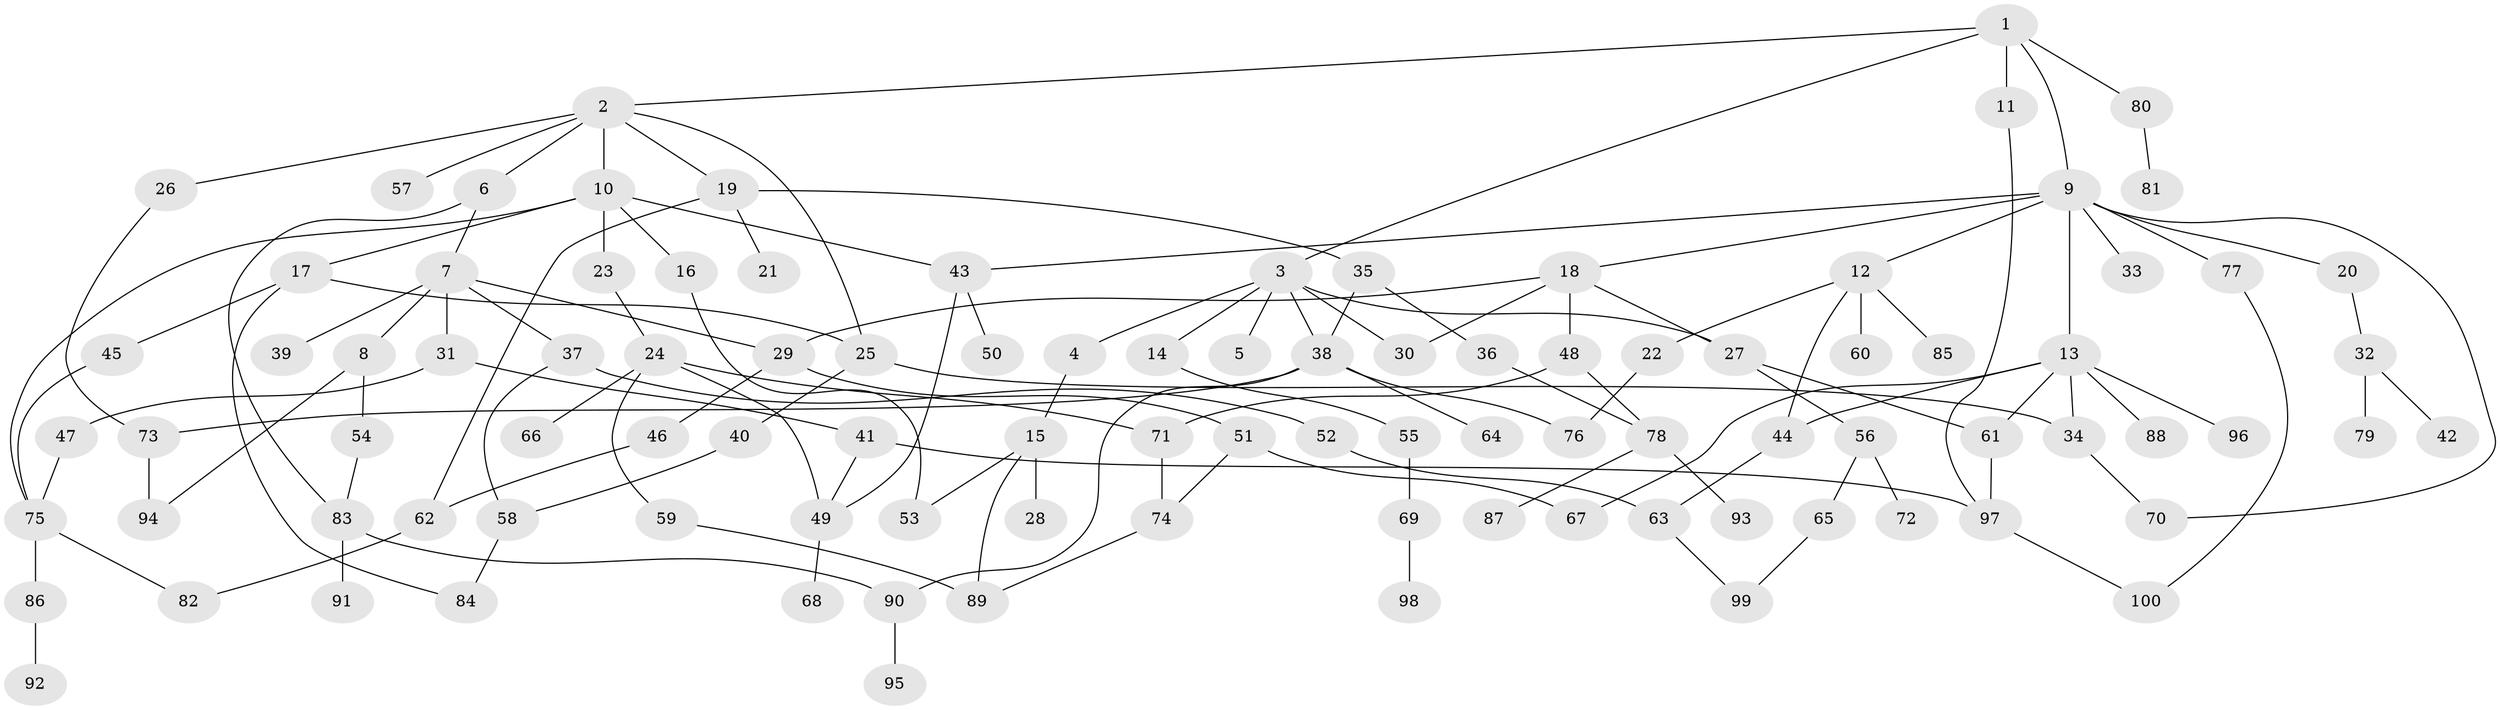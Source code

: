 // Generated by graph-tools (version 1.1) at 2025/13/03/09/25 04:13:19]
// undirected, 100 vertices, 134 edges
graph export_dot {
graph [start="1"]
  node [color=gray90,style=filled];
  1;
  2;
  3;
  4;
  5;
  6;
  7;
  8;
  9;
  10;
  11;
  12;
  13;
  14;
  15;
  16;
  17;
  18;
  19;
  20;
  21;
  22;
  23;
  24;
  25;
  26;
  27;
  28;
  29;
  30;
  31;
  32;
  33;
  34;
  35;
  36;
  37;
  38;
  39;
  40;
  41;
  42;
  43;
  44;
  45;
  46;
  47;
  48;
  49;
  50;
  51;
  52;
  53;
  54;
  55;
  56;
  57;
  58;
  59;
  60;
  61;
  62;
  63;
  64;
  65;
  66;
  67;
  68;
  69;
  70;
  71;
  72;
  73;
  74;
  75;
  76;
  77;
  78;
  79;
  80;
  81;
  82;
  83;
  84;
  85;
  86;
  87;
  88;
  89;
  90;
  91;
  92;
  93;
  94;
  95;
  96;
  97;
  98;
  99;
  100;
  1 -- 2;
  1 -- 3;
  1 -- 9;
  1 -- 11;
  1 -- 80;
  2 -- 6;
  2 -- 10;
  2 -- 19;
  2 -- 25;
  2 -- 26;
  2 -- 57;
  3 -- 4;
  3 -- 5;
  3 -- 14;
  3 -- 30;
  3 -- 38;
  3 -- 27;
  4 -- 15;
  6 -- 7;
  6 -- 83;
  7 -- 8;
  7 -- 29;
  7 -- 31;
  7 -- 37;
  7 -- 39;
  8 -- 54;
  8 -- 94;
  9 -- 12;
  9 -- 13;
  9 -- 18;
  9 -- 20;
  9 -- 33;
  9 -- 43;
  9 -- 77;
  9 -- 70;
  10 -- 16;
  10 -- 17;
  10 -- 23;
  10 -- 75;
  10 -- 43;
  11 -- 97;
  12 -- 22;
  12 -- 60;
  12 -- 85;
  12 -- 44;
  13 -- 44;
  13 -- 67;
  13 -- 88;
  13 -- 96;
  13 -- 61;
  13 -- 34;
  14 -- 55;
  15 -- 28;
  15 -- 53;
  15 -- 89;
  16 -- 53;
  17 -- 45;
  17 -- 25;
  17 -- 84;
  18 -- 27;
  18 -- 48;
  18 -- 30;
  18 -- 29;
  19 -- 21;
  19 -- 35;
  19 -- 62;
  20 -- 32;
  22 -- 76;
  23 -- 24;
  24 -- 49;
  24 -- 59;
  24 -- 66;
  24 -- 71;
  25 -- 34;
  25 -- 40;
  26 -- 73;
  27 -- 56;
  27 -- 61;
  29 -- 46;
  29 -- 51;
  31 -- 41;
  31 -- 47;
  32 -- 42;
  32 -- 79;
  34 -- 70;
  35 -- 36;
  35 -- 38;
  36 -- 78;
  37 -- 52;
  37 -- 58;
  38 -- 64;
  38 -- 73;
  38 -- 76;
  38 -- 90;
  40 -- 58;
  41 -- 97;
  41 -- 49;
  43 -- 50;
  43 -- 49;
  44 -- 63;
  45 -- 75;
  46 -- 62;
  47 -- 75;
  48 -- 71;
  48 -- 78;
  49 -- 68;
  51 -- 74;
  51 -- 67;
  52 -- 63;
  54 -- 83;
  55 -- 69;
  56 -- 65;
  56 -- 72;
  58 -- 84;
  59 -- 89;
  61 -- 97;
  62 -- 82;
  63 -- 99;
  65 -- 99;
  69 -- 98;
  71 -- 74;
  73 -- 94;
  74 -- 89;
  75 -- 82;
  75 -- 86;
  77 -- 100;
  78 -- 87;
  78 -- 93;
  80 -- 81;
  83 -- 90;
  83 -- 91;
  86 -- 92;
  90 -- 95;
  97 -- 100;
}
